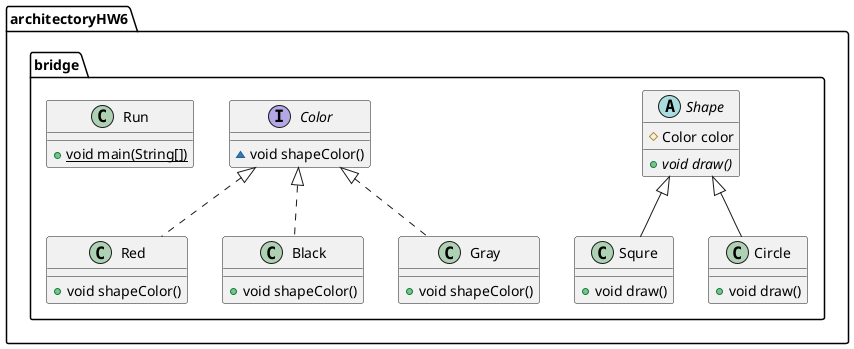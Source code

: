 @startuml
class architectoryHW6.bridge.Red {
+ void shapeColor()
}
class architectoryHW6.bridge.Black {
+ void shapeColor()
}
abstract class architectoryHW6.bridge.Shape {
# Color color
+ {abstract}void draw()
}
interface architectoryHW6.bridge.Color {
~ void shapeColor()
}
class architectoryHW6.bridge.Gray {
+ void shapeColor()
}
class architectoryHW6.bridge.Squre {
+ void draw()
}
class architectoryHW6.bridge.Run {
+ {static} void main(String[])
}
class architectoryHW6.bridge.Circle {
+ void draw()
}


architectoryHW6.bridge.Color <|.. architectoryHW6.bridge.Red
architectoryHW6.bridge.Color <|.. architectoryHW6.bridge.Black
architectoryHW6.bridge.Color <|.. architectoryHW6.bridge.Gray
architectoryHW6.bridge.Shape <|-- architectoryHW6.bridge.Squre
architectoryHW6.bridge.Shape <|-- architectoryHW6.bridge.Circle
@enduml